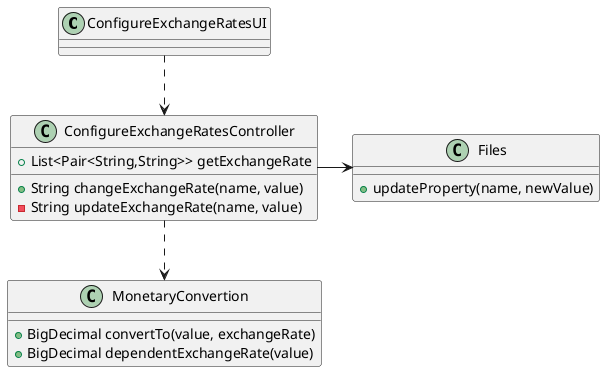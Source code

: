@startuml block_instructions_cd.png

'http://plantuml.com/skinparam.html'

class ConfigureExchangeRatesUI{
}
class ConfigureExchangeRatesController{
    +List<Pair<String,String>> getExchangeRate
    +String changeExchangeRate(name, value)
    -String updateExchangeRate(name, value)
}
class MonetaryConvertion{
    +BigDecimal convertTo(value, exchangeRate)
    +BigDecimal dependentExchangeRate(value)
}

class Files{
    +updateProperty(name, newValue)
}

ConfigureExchangeRatesUI ..> ConfigureExchangeRatesController
ConfigureExchangeRatesController ..> MonetaryConvertion

ConfigureExchangeRatesController -> Files



@enduml